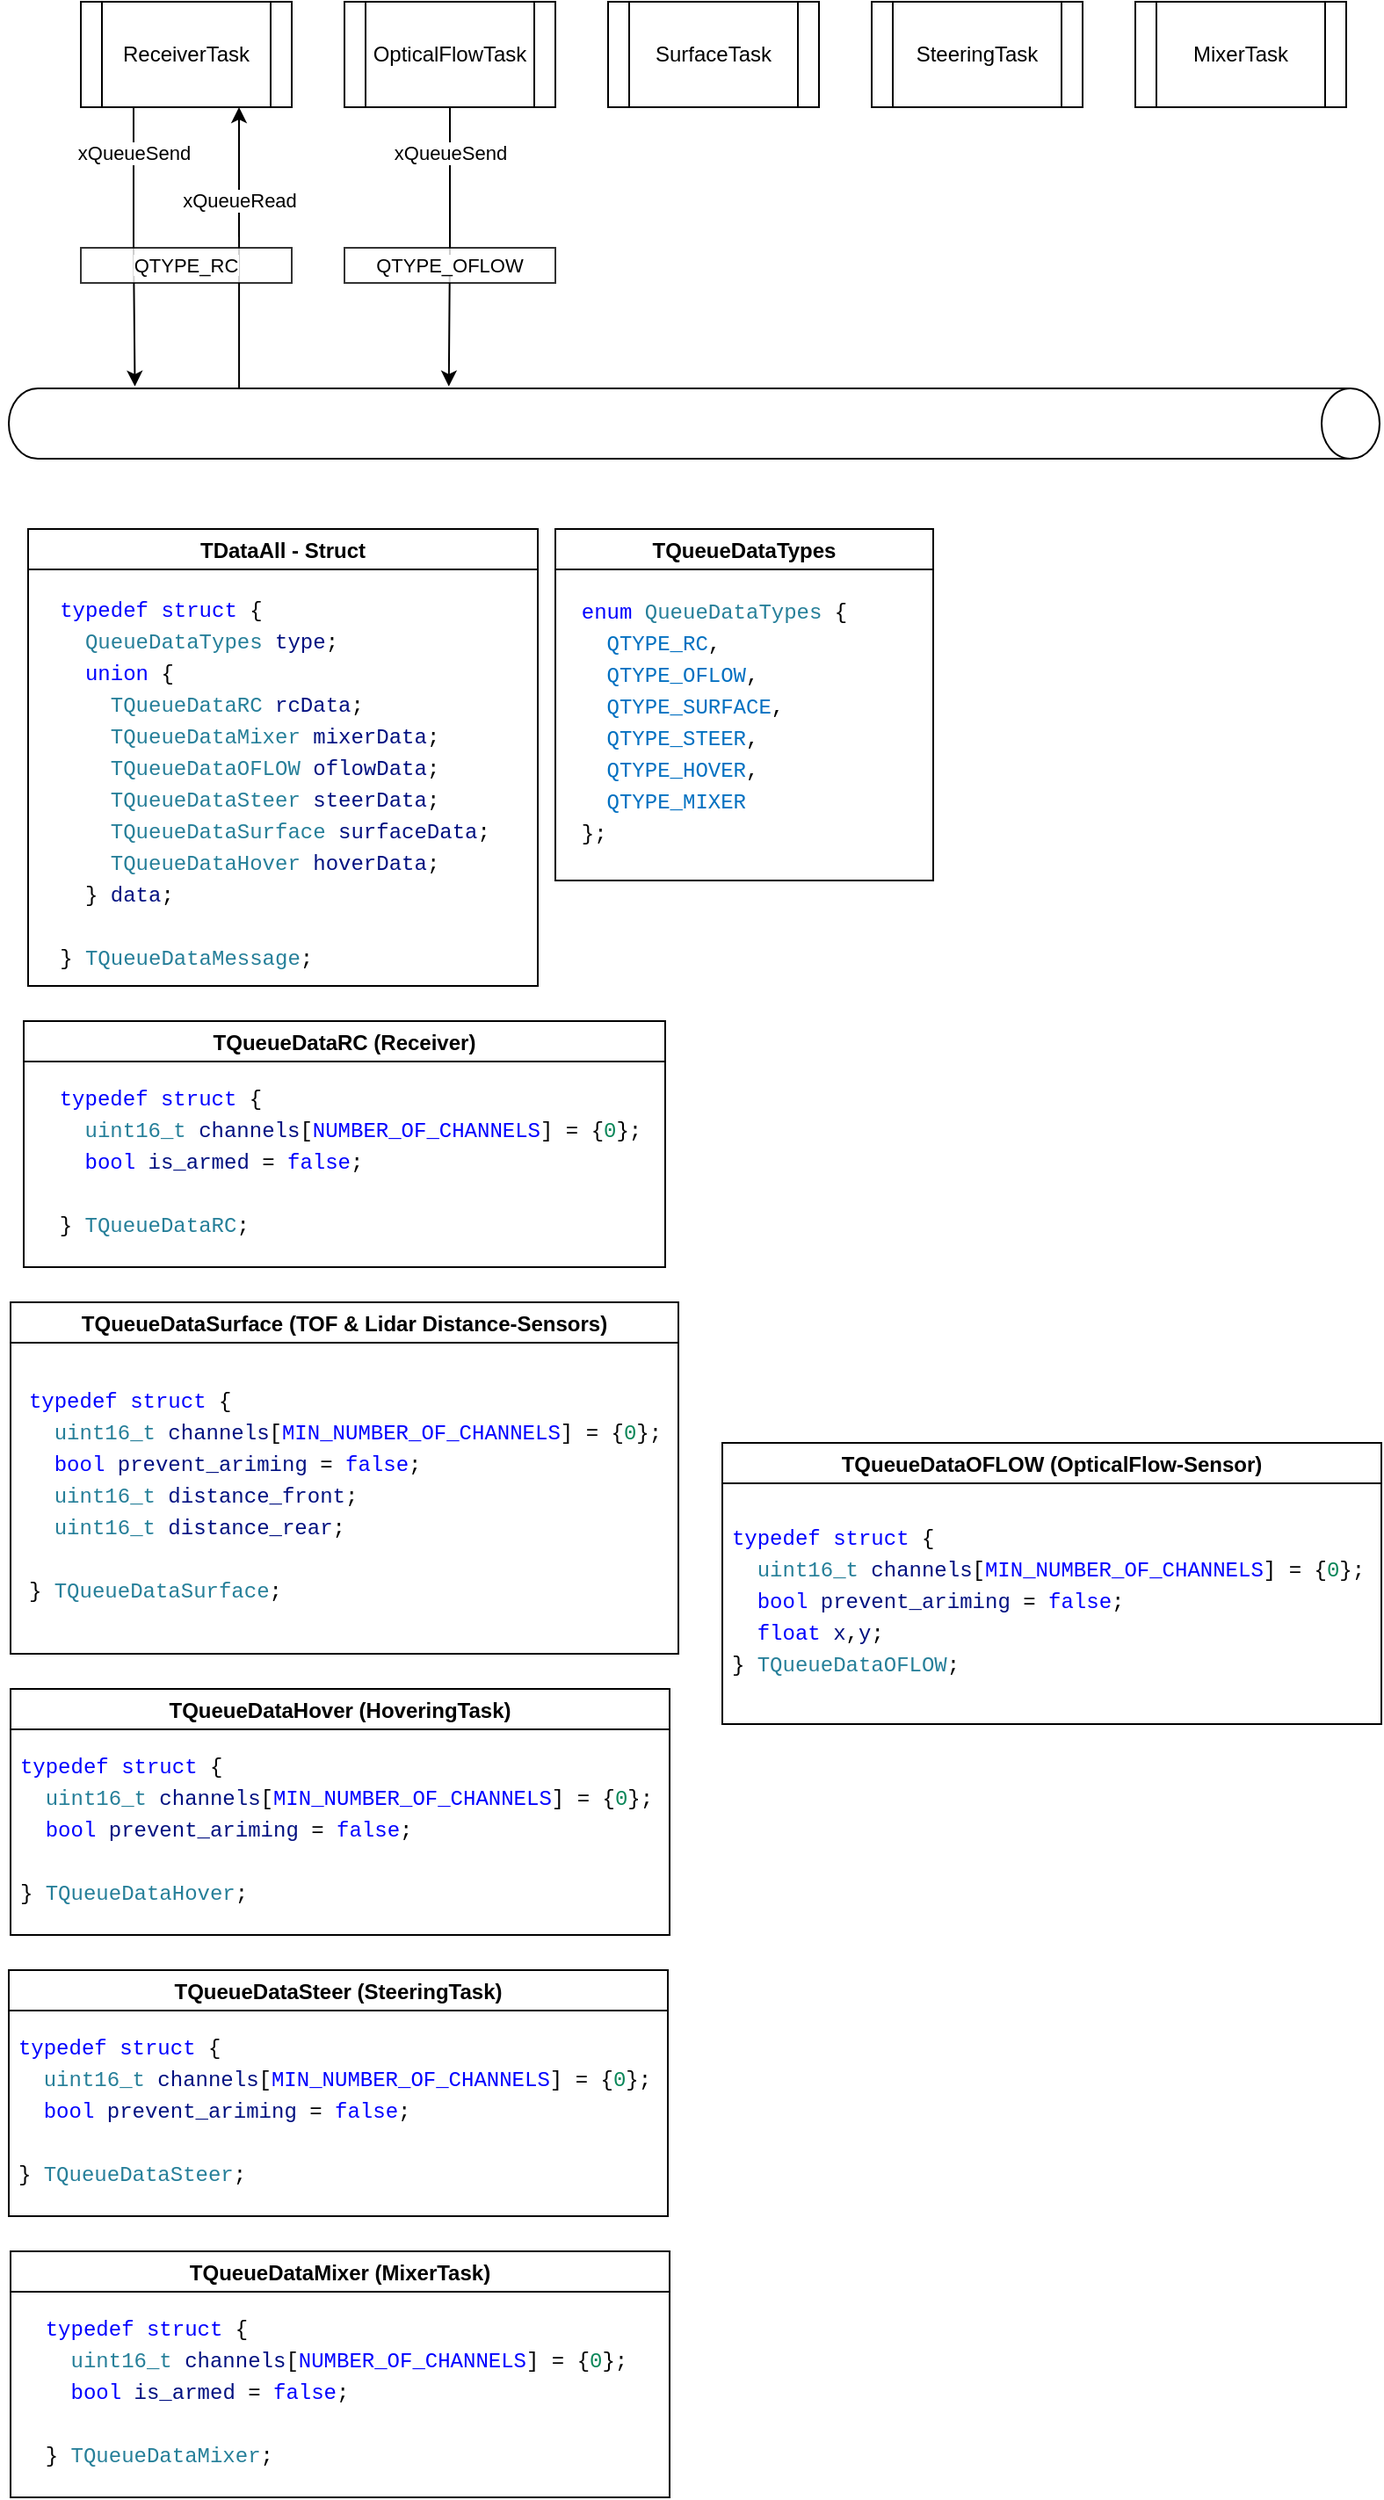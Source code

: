 <mxfile version="24.8.3">
  <diagram name="Seite-1" id="zvm5iTOs9yB3Mbko3f-p">
    <mxGraphModel dx="678" dy="637" grid="1" gridSize="10" guides="1" tooltips="1" connect="1" arrows="1" fold="1" page="1" pageScale="1" pageWidth="827" pageHeight="1169" math="0" shadow="0">
      <root>
        <mxCell id="0" />
        <mxCell id="1" parent="0" />
        <mxCell id="OTX3dIeQN36Ivgr2qcu4-27" style="edgeStyle=orthogonalEdgeStyle;rounded=0;orthogonalLoop=1;jettySize=auto;html=1;exitX=0.25;exitY=1;exitDx=0;exitDy=0;entryX=-0.028;entryY=0.908;entryDx=0;entryDy=0;entryPerimeter=0;" edge="1" parent="1" source="OTX3dIeQN36Ivgr2qcu4-1" target="OTX3dIeQN36Ivgr2qcu4-6">
          <mxGeometry relative="1" as="geometry">
            <mxPoint x="160" y="440" as="targetPoint" />
          </mxGeometry>
        </mxCell>
        <mxCell id="OTX3dIeQN36Ivgr2qcu4-31" value="xQueueSend" style="edgeLabel;html=1;align=center;verticalAlign=middle;resizable=0;points=[];" vertex="1" connectable="0" parent="OTX3dIeQN36Ivgr2qcu4-27">
          <mxGeometry x="-0.682" relative="1" as="geometry">
            <mxPoint as="offset" />
          </mxGeometry>
        </mxCell>
        <mxCell id="OTX3dIeQN36Ivgr2qcu4-1" value="ReceiverTask" style="shape=process;whiteSpace=wrap;html=1;backgroundOutline=1;" vertex="1" parent="1">
          <mxGeometry x="80" y="240" width="120" height="60" as="geometry" />
        </mxCell>
        <mxCell id="OTX3dIeQN36Ivgr2qcu4-2" value="OpticalFlowTask" style="shape=process;whiteSpace=wrap;html=1;backgroundOutline=1;" vertex="1" parent="1">
          <mxGeometry x="230" y="240" width="120" height="60" as="geometry" />
        </mxCell>
        <mxCell id="OTX3dIeQN36Ivgr2qcu4-3" value="SurfaceTask" style="shape=process;whiteSpace=wrap;html=1;backgroundOutline=1;" vertex="1" parent="1">
          <mxGeometry x="380" y="240" width="120" height="60" as="geometry" />
        </mxCell>
        <mxCell id="OTX3dIeQN36Ivgr2qcu4-4" value="SteeringTask" style="shape=process;whiteSpace=wrap;html=1;backgroundOutline=1;" vertex="1" parent="1">
          <mxGeometry x="530" y="240" width="120" height="60" as="geometry" />
        </mxCell>
        <mxCell id="OTX3dIeQN36Ivgr2qcu4-5" value="MixerTask" style="shape=process;whiteSpace=wrap;html=1;backgroundOutline=1;" vertex="1" parent="1">
          <mxGeometry x="680" y="240" width="120" height="60" as="geometry" />
        </mxCell>
        <mxCell id="OTX3dIeQN36Ivgr2qcu4-34" style="edgeStyle=orthogonalEdgeStyle;rounded=0;orthogonalLoop=1;jettySize=auto;html=1;entryX=0.75;entryY=1;entryDx=0;entryDy=0;exitX=0;exitY=0.832;exitDx=0;exitDy=0;exitPerimeter=0;" edge="1" parent="1" source="OTX3dIeQN36Ivgr2qcu4-6" target="OTX3dIeQN36Ivgr2qcu4-1">
          <mxGeometry relative="1" as="geometry" />
        </mxCell>
        <mxCell id="OTX3dIeQN36Ivgr2qcu4-35" value="xQueueRead" style="edgeLabel;html=1;align=center;verticalAlign=middle;resizable=0;points=[];" vertex="1" connectable="0" parent="OTX3dIeQN36Ivgr2qcu4-34">
          <mxGeometry x="0.342" relative="1" as="geometry">
            <mxPoint as="offset" />
          </mxGeometry>
        </mxCell>
        <mxCell id="OTX3dIeQN36Ivgr2qcu4-6" value="" style="shape=cylinder3;whiteSpace=wrap;html=1;boundedLbl=1;backgroundOutline=1;size=16.5;rotation=0;portConstraintRotation=1;noLabel=0;snapToPoint=0;movableLabel=1;autosize=0;resizeWidth=0;resizeHeight=0;linejoin=arcs;direction=south;points=[[0,0,0,0,16.5],[0,0,0,0,203.25],[0,0,0,0,576.75],[0,0.5,0,0,0],[0,1,0,0,-16.5],[0.01,0.63,0,0,0],[0.06,0,0,0,0],[0.06,1,0,0,2],[0.09,0,0,0,0],[0.1,1,0,0,0],[0.145,1,0,0,-4.785],[0.16,0,0,0,0],[0.2,0,0,0,0],[0.2,1,0,0,0],[0.21,0,0,0,-2],[0.3,0,0,0,0],[0.3,1,0,0,0],[0.5,0,0,0,0],[0.6,0,0,0,0],[0.6,1,0,0,0],[0.7,1,0,0,0],[0.75,0,0,0,0],[0.8,0,0,0,0],[0.8,1,0,0,0],[0.855,0,0,0,4.785],[0.855,1,0,0,-4.785],[0.9,0,0,0,0],[0.9,1,0,0,0],[1,0,0,0,16.5],[1,0,0,0,203.25],[1,0,0,0,576.75],[1,0.5,0,0,0],[1,1,0,0,-16.5]];" vertex="1" parent="1">
          <mxGeometry x="39" y="460" width="780" height="40" as="geometry">
            <mxPoint x="7" y="1" as="offset" />
          </mxGeometry>
        </mxCell>
        <mxCell id="OTX3dIeQN36Ivgr2qcu4-10" value="TDataAll - Struct" style="swimlane;" vertex="1" parent="1">
          <mxGeometry x="50" y="540" width="290" height="260" as="geometry" />
        </mxCell>
        <mxCell id="OTX3dIeQN36Ivgr2qcu4-11" value="&lt;div style=&quot;text-align: start; background-color: rgb(255, 255, 255); font-family: Menlo, Monaco, &amp;quot;Courier New&amp;quot;, monospace; line-height: 18px; white-space: pre;&quot;&gt;&lt;div style=&quot;line-height: 18px;&quot;&gt;&lt;div&gt;&lt;span style=&quot;color: rgb(0, 0, 255);&quot;&gt;typedef&lt;/span&gt; &lt;span style=&quot;color: rgb(0, 0, 255);&quot;&gt;struct&lt;/span&gt; {&lt;/div&gt;&lt;div&gt;  &lt;span style=&quot;color: rgb(38, 127, 153);&quot;&gt;QueueDataTypes&lt;/span&gt; &lt;span style=&quot;color: rgb(0, 16, 128);&quot;&gt;type&lt;/span&gt;;&lt;/div&gt;&lt;div&gt;  &lt;span style=&quot;color: rgb(0, 0, 255);&quot;&gt;union&lt;/span&gt; {&lt;/div&gt;&lt;div&gt;    &lt;span style=&quot;color: rgb(38, 127, 153);&quot;&gt;TQueueDataRC&lt;/span&gt; &lt;span style=&quot;color: rgb(0, 16, 128);&quot;&gt;rcData&lt;/span&gt;;&lt;/div&gt;&lt;div&gt;    &lt;span style=&quot;color: rgb(38, 127, 153);&quot;&gt;TQueueDataMixer&lt;/span&gt; &lt;span style=&quot;color: rgb(0, 16, 128);&quot;&gt;mixerData&lt;/span&gt;;&lt;/div&gt;&lt;div&gt;    &lt;span style=&quot;color: rgb(38, 127, 153);&quot;&gt;TQueueDataOFLOW&lt;/span&gt; &lt;span style=&quot;color: rgb(0, 16, 128);&quot;&gt;oflowData&lt;/span&gt;;&lt;/div&gt;&lt;div&gt;    &lt;span style=&quot;color: rgb(38, 127, 153);&quot;&gt;TQueueDataSteer&lt;/span&gt; &lt;span style=&quot;color: rgb(0, 16, 128);&quot;&gt;steerData&lt;/span&gt;;&lt;/div&gt;&lt;div&gt;    &lt;span style=&quot;color: rgb(38, 127, 153);&quot;&gt;TQueueDataSurface&lt;/span&gt; &lt;span style=&quot;color: rgb(0, 16, 128);&quot;&gt;surfaceData&lt;/span&gt;;&lt;/div&gt;&lt;div&gt;    &lt;span style=&quot;color: rgb(38, 127, 153);&quot;&gt;TQueueDataHover&lt;/span&gt; &lt;span style=&quot;color: rgb(0, 16, 128);&quot;&gt;hoverData&lt;/span&gt;;&lt;/div&gt;&lt;div&gt;  } &lt;span style=&quot;color: rgb(0, 16, 128);&quot;&gt;data&lt;/span&gt;;&lt;/div&gt;&lt;br&gt;&lt;div&gt;} &lt;span style=&quot;color: rgb(38, 127, 153);&quot;&gt;TQueueDataMessage&lt;/span&gt;;&lt;/div&gt;&lt;/div&gt;&lt;/div&gt;" style="text;html=1;align=center;verticalAlign=middle;resizable=0;points=[];autosize=1;strokeColor=none;fillColor=none;" vertex="1" parent="OTX3dIeQN36Ivgr2qcu4-10">
          <mxGeometry x="5" y="30" width="270" height="230" as="geometry" />
        </mxCell>
        <mxCell id="OTX3dIeQN36Ivgr2qcu4-12" value="TQueueDataOFLOW (OpticalFlow-Sensor)" style="swimlane;" vertex="1" parent="1">
          <mxGeometry x="445" y="1060" width="375" height="160" as="geometry" />
        </mxCell>
        <mxCell id="OTX3dIeQN36Ivgr2qcu4-13" value="&lt;div style=&quot;text-align: start; background-color: rgb(255, 255, 255); font-family: Menlo, Monaco, &amp;quot;Courier New&amp;quot;, monospace; line-height: 18px; white-space: pre;&quot;&gt;&lt;div style=&quot;line-height: 18px;&quot;&gt;&lt;div&gt;&lt;span style=&quot;color: rgb(0, 0, 255);&quot;&gt;typedef&lt;/span&gt; &lt;span style=&quot;color: rgb(0, 0, 255);&quot;&gt;struct&lt;/span&gt; {&lt;/div&gt;&lt;div&gt;  &lt;span style=&quot;color: rgb(38, 127, 153);&quot;&gt;uint16_t&lt;/span&gt; &lt;span style=&quot;color: rgb(0, 16, 128);&quot;&gt;channels&lt;/span&gt;[&lt;span style=&quot;color: rgb(0, 0, 255);&quot;&gt;MIN_NUMBER_OF_CHANNELS&lt;/span&gt;] = {&lt;span style=&quot;color: rgb(9, 134, 88);&quot;&gt;0&lt;/span&gt;};&lt;/div&gt;&lt;div&gt;  &lt;span style=&quot;color: rgb(0, 0, 255);&quot;&gt;bool&lt;/span&gt; &lt;span style=&quot;color: rgb(0, 16, 128);&quot;&gt;prevent_ariming&lt;/span&gt; = &lt;span style=&quot;color: rgb(0, 0, 255);&quot;&gt;false&lt;/span&gt;;&lt;/div&gt;&lt;div&gt;  &lt;span style=&quot;color: rgb(0, 0, 255);&quot;&gt;float&lt;/span&gt; &lt;span style=&quot;color: rgb(0, 16, 128);&quot;&gt;x&lt;/span&gt;,&lt;span style=&quot;color: rgb(0, 16, 128);&quot;&gt;y&lt;/span&gt;;&lt;/div&gt;&lt;div&gt;} &lt;span style=&quot;color: rgb(38, 127, 153);&quot;&gt;TQueueDataOFLOW&lt;/span&gt;;&lt;/div&gt;&lt;/div&gt;&lt;/div&gt;" style="text;html=1;align=center;verticalAlign=middle;resizable=0;points=[];autosize=1;strokeColor=none;fillColor=none;" vertex="1" parent="OTX3dIeQN36Ivgr2qcu4-12">
          <mxGeometry x="-5" y="40" width="380" height="100" as="geometry" />
        </mxCell>
        <mxCell id="OTX3dIeQN36Ivgr2qcu4-14" value="TQueueDataRC (Receiver)" style="swimlane;" vertex="1" parent="1">
          <mxGeometry x="47.5" y="820" width="365" height="140" as="geometry" />
        </mxCell>
        <mxCell id="OTX3dIeQN36Ivgr2qcu4-15" value="&lt;div style=&quot;text-align: start; background-color: rgb(255, 255, 255); font-family: Menlo, Monaco, &amp;quot;Courier New&amp;quot;, monospace; line-height: 18px; white-space: pre;&quot;&gt;&lt;div&gt;&lt;span style=&quot;color: rgb(0, 0, 255);&quot;&gt;typedef&lt;/span&gt; &lt;span style=&quot;color: rgb(0, 0, 255);&quot;&gt;struct&lt;/span&gt; {&lt;/div&gt;&lt;div&gt;  &lt;span style=&quot;color: rgb(38, 127, 153);&quot;&gt;uint16_t&lt;/span&gt; &lt;span style=&quot;color: rgb(0, 16, 128);&quot;&gt;channels&lt;/span&gt;[&lt;span style=&quot;color: rgb(0, 0, 255);&quot;&gt;NUMBER_OF_CHANNELS&lt;/span&gt;] = {&lt;span style=&quot;color: rgb(9, 134, 88);&quot;&gt;0&lt;/span&gt;};&lt;/div&gt;&lt;div&gt;  &lt;span style=&quot;color: rgb(0, 0, 255);&quot;&gt;bool&lt;/span&gt; &lt;span style=&quot;color: rgb(0, 16, 128);&quot;&gt;is_armed&lt;/span&gt; = &lt;span style=&quot;color: rgb(0, 0, 255);&quot;&gt;false&lt;/span&gt;;&lt;/div&gt;&lt;br&gt;&lt;div&gt;} &lt;span style=&quot;color: rgb(38, 127, 153);&quot;&gt;TQueueDataRC&lt;/span&gt;;&lt;/div&gt;&lt;/div&gt;" style="text;html=1;align=center;verticalAlign=middle;resizable=0;points=[];autosize=1;strokeColor=none;fillColor=none;" vertex="1" parent="OTX3dIeQN36Ivgr2qcu4-14">
          <mxGeometry x="5" y="30" width="360" height="100" as="geometry" />
        </mxCell>
        <mxCell id="OTX3dIeQN36Ivgr2qcu4-16" value="TQueueDataSurface (TOF &amp; Lidar Distance-Sensors)" style="swimlane;" vertex="1" parent="1">
          <mxGeometry x="40" y="980" width="380" height="200" as="geometry" />
        </mxCell>
        <mxCell id="OTX3dIeQN36Ivgr2qcu4-17" value="&lt;div style=&quot;text-align: start; background-color: rgb(255, 255, 255); font-family: Menlo, Monaco, &amp;quot;Courier New&amp;quot;, monospace; line-height: 18px; white-space: pre;&quot;&gt;&lt;div&gt;&lt;span style=&quot;color: rgb(0, 0, 255);&quot;&gt;typedef&lt;/span&gt; &lt;span style=&quot;color: rgb(0, 0, 255);&quot;&gt;struct&lt;/span&gt; {&lt;/div&gt;&lt;div&gt;  &lt;span style=&quot;color: rgb(38, 127, 153);&quot;&gt;uint16_t&lt;/span&gt; &lt;span style=&quot;color: rgb(0, 16, 128);&quot;&gt;channels&lt;/span&gt;[&lt;span style=&quot;color: rgb(0, 0, 255);&quot;&gt;MIN_NUMBER_OF_CHANNELS&lt;/span&gt;] = {&lt;span style=&quot;color: rgb(9, 134, 88);&quot;&gt;0&lt;/span&gt;};&lt;/div&gt;&lt;div&gt;  &lt;span style=&quot;color: rgb(0, 0, 255);&quot;&gt;bool&lt;/span&gt; &lt;span style=&quot;color: rgb(0, 16, 128);&quot;&gt;prevent_ariming&lt;/span&gt; = &lt;span style=&quot;color: rgb(0, 0, 255);&quot;&gt;false&lt;/span&gt;;&lt;/div&gt;&lt;div&gt;  &lt;span style=&quot;color: rgb(38, 127, 153);&quot;&gt;uint16_t&lt;/span&gt; &lt;span style=&quot;color: rgb(0, 16, 128);&quot;&gt;distance_front&lt;/span&gt;;&lt;/div&gt;&lt;div&gt;  &lt;span style=&quot;color: rgb(38, 127, 153);&quot;&gt;uint16_t&lt;/span&gt; &lt;span style=&quot;color: rgb(0, 16, 128);&quot;&gt;distance_rear&lt;/span&gt;;&lt;/div&gt;&lt;br&gt;&lt;div&gt;} &lt;span style=&quot;color: rgb(38, 127, 153);&quot;&gt;TQueueDataSurface&lt;/span&gt;;&lt;/div&gt;&lt;/div&gt;" style="text;html=1;align=center;verticalAlign=middle;resizable=0;points=[];autosize=1;strokeColor=none;fillColor=none;" vertex="1" parent="OTX3dIeQN36Ivgr2qcu4-16">
          <mxGeometry y="40" width="380" height="140" as="geometry" />
        </mxCell>
        <mxCell id="OTX3dIeQN36Ivgr2qcu4-18" value="TQueueDataHover (HoveringTask)" style="swimlane;" vertex="1" parent="1">
          <mxGeometry x="40" y="1200" width="375" height="140" as="geometry" />
        </mxCell>
        <mxCell id="OTX3dIeQN36Ivgr2qcu4-19" value="&lt;div style=&quot;text-align: start; background-color: rgb(255, 255, 255); font-family: Menlo, Monaco, &amp;quot;Courier New&amp;quot;, monospace; line-height: 18px; white-space: pre;&quot;&gt;&lt;div style=&quot;line-height: 18px;&quot;&gt;&lt;div&gt;&lt;span style=&quot;color: rgb(0, 0, 255);&quot;&gt;typedef&lt;/span&gt; &lt;span style=&quot;color: rgb(0, 0, 255);&quot;&gt;struct&lt;/span&gt; {&lt;/div&gt;&lt;div&gt;  &lt;span style=&quot;color: rgb(38, 127, 153);&quot;&gt;uint16_t&lt;/span&gt; &lt;span style=&quot;color: rgb(0, 16, 128);&quot;&gt;channels&lt;/span&gt;[&lt;span style=&quot;color: rgb(0, 0, 255);&quot;&gt;MIN_NUMBER_OF_CHANNELS&lt;/span&gt;] = {&lt;span style=&quot;color: rgb(9, 134, 88);&quot;&gt;0&lt;/span&gt;};&lt;/div&gt;&lt;div&gt;  &lt;span style=&quot;color: rgb(0, 0, 255);&quot;&gt;bool&lt;/span&gt; &lt;span style=&quot;color: rgb(0, 16, 128);&quot;&gt;prevent_ariming&lt;/span&gt; = &lt;span style=&quot;color: rgb(0, 0, 255);&quot;&gt;false&lt;/span&gt;;&lt;/div&gt;&lt;br&gt;&lt;div&gt;} &lt;span style=&quot;color: rgb(38, 127, 153);&quot;&gt;TQueueDataHover&lt;/span&gt;;&lt;/div&gt;&lt;/div&gt;&lt;/div&gt;" style="text;html=1;align=center;verticalAlign=middle;resizable=0;points=[];autosize=1;strokeColor=none;fillColor=none;" vertex="1" parent="OTX3dIeQN36Ivgr2qcu4-18">
          <mxGeometry x="-5" y="30" width="380" height="100" as="geometry" />
        </mxCell>
        <mxCell id="OTX3dIeQN36Ivgr2qcu4-20" value="TQueueDataSteer (SteeringTask)" style="swimlane;" vertex="1" parent="1">
          <mxGeometry x="39" y="1360" width="375" height="140" as="geometry" />
        </mxCell>
        <mxCell id="OTX3dIeQN36Ivgr2qcu4-21" value="&lt;div style=&quot;text-align: start; background-color: rgb(255, 255, 255); font-family: Menlo, Monaco, &amp;quot;Courier New&amp;quot;, monospace; line-height: 18px; white-space: pre;&quot;&gt;&lt;div style=&quot;line-height: 18px;&quot;&gt;&lt;div style=&quot;line-height: 18px;&quot;&gt;&lt;div&gt;&lt;span style=&quot;color: rgb(0, 0, 255);&quot;&gt;typedef&lt;/span&gt; &lt;span style=&quot;color: rgb(0, 0, 255);&quot;&gt;struct&lt;/span&gt; {&lt;/div&gt;&lt;div&gt;  &lt;span style=&quot;color: rgb(38, 127, 153);&quot;&gt;uint16_t&lt;/span&gt; &lt;span style=&quot;color: rgb(0, 16, 128);&quot;&gt;channels&lt;/span&gt;[&lt;span style=&quot;color: rgb(0, 0, 255);&quot;&gt;MIN_NUMBER_OF_CHANNELS&lt;/span&gt;] = {&lt;span style=&quot;color: rgb(9, 134, 88);&quot;&gt;0&lt;/span&gt;};&lt;/div&gt;&lt;div&gt;  &lt;span style=&quot;color: rgb(0, 0, 255);&quot;&gt;bool&lt;/span&gt; &lt;span style=&quot;color: rgb(0, 16, 128);&quot;&gt;prevent_ariming&lt;/span&gt; = &lt;span style=&quot;color: rgb(0, 0, 255);&quot;&gt;false&lt;/span&gt;;&lt;/div&gt;&lt;br&gt;&lt;div&gt;} &lt;span style=&quot;color: rgb(38, 127, 153);&quot;&gt;TQueueDataSteer&lt;/span&gt;;&lt;/div&gt;&lt;/div&gt;&lt;/div&gt;&lt;/div&gt;" style="text;html=1;align=center;verticalAlign=middle;resizable=0;points=[];autosize=1;strokeColor=none;fillColor=none;" vertex="1" parent="OTX3dIeQN36Ivgr2qcu4-20">
          <mxGeometry x="-5" y="30" width="380" height="100" as="geometry" />
        </mxCell>
        <mxCell id="OTX3dIeQN36Ivgr2qcu4-22" value="TQueueDataMixer (MixerTask)" style="swimlane;" vertex="1" parent="1">
          <mxGeometry x="40" y="1520" width="375" height="140" as="geometry" />
        </mxCell>
        <mxCell id="OTX3dIeQN36Ivgr2qcu4-23" value="&lt;div style=&quot;text-align: start; background-color: rgb(255, 255, 255); font-family: Menlo, Monaco, &amp;quot;Courier New&amp;quot;, monospace; line-height: 18px; white-space: pre;&quot;&gt;&lt;div style=&quot;line-height: 18px;&quot;&gt;&lt;div style=&quot;line-height: 18px;&quot;&gt;&lt;div style=&quot;line-height: 18px;&quot;&gt;&lt;div&gt;&lt;span style=&quot;color: rgb(0, 0, 255);&quot;&gt;typedef&lt;/span&gt; &lt;span style=&quot;color: rgb(0, 0, 255);&quot;&gt;struct&lt;/span&gt; {&lt;/div&gt;&lt;div&gt;  &lt;span style=&quot;color: rgb(38, 127, 153);&quot;&gt;uint16_t&lt;/span&gt; &lt;span style=&quot;color: rgb(0, 16, 128);&quot;&gt;channels&lt;/span&gt;[&lt;span style=&quot;color: rgb(0, 0, 255);&quot;&gt;NUMBER_OF_CHANNELS&lt;/span&gt;] = {&lt;span style=&quot;color: rgb(9, 134, 88);&quot;&gt;0&lt;/span&gt;};&lt;/div&gt;&lt;div&gt;  &lt;span style=&quot;color: rgb(0, 0, 255);&quot;&gt;bool&lt;/span&gt; &lt;span style=&quot;color: rgb(0, 16, 128);&quot;&gt;is_armed&lt;/span&gt; = &lt;span style=&quot;color: rgb(0, 0, 255);&quot;&gt;false&lt;/span&gt;;&lt;/div&gt;&lt;br&gt;&lt;div&gt;} &lt;span style=&quot;color: rgb(38, 127, 153);&quot;&gt;TQueueDataMixer&lt;/span&gt;;&lt;/div&gt;&lt;/div&gt;&lt;/div&gt;&lt;/div&gt;&lt;/div&gt;" style="text;html=1;align=center;verticalAlign=middle;resizable=0;points=[];autosize=1;strokeColor=none;fillColor=none;" vertex="1" parent="OTX3dIeQN36Ivgr2qcu4-22">
          <mxGeometry x="5" y="30" width="360" height="100" as="geometry" />
        </mxCell>
        <mxCell id="OTX3dIeQN36Ivgr2qcu4-24" value="TQueueDataTypes" style="swimlane;" vertex="1" parent="1">
          <mxGeometry x="350" y="540" width="215" height="200" as="geometry" />
        </mxCell>
        <mxCell id="OTX3dIeQN36Ivgr2qcu4-25" value="&lt;div style=&quot;text-align: start; background-color: rgb(255, 255, 255); font-family: Menlo, Monaco, &amp;quot;Courier New&amp;quot;, monospace; line-height: 18px; white-space: pre;&quot;&gt;&lt;div style=&quot;line-height: 18px;&quot;&gt;&lt;div style=&quot;line-height: 18px;&quot;&gt;&lt;div&gt;&lt;span style=&quot;color: rgb(0, 0, 255);&quot;&gt;enum&lt;/span&gt; &lt;span style=&quot;color: rgb(38, 127, 153);&quot;&gt;QueueDataTypes&lt;/span&gt; {&lt;/div&gt;&lt;div&gt;  &lt;span style=&quot;color: rgb(0, 112, 193);&quot;&gt;QTYPE_RC&lt;/span&gt;,&lt;/div&gt;&lt;div&gt;  &lt;span style=&quot;color: rgb(0, 112, 193);&quot;&gt;QTYPE_OFLOW&lt;/span&gt;,&lt;/div&gt;&lt;div&gt;  &lt;span style=&quot;color: rgb(0, 112, 193);&quot;&gt;QTYPE_SURFACE&lt;/span&gt;,&lt;/div&gt;&lt;div&gt;  &lt;span style=&quot;color: rgb(0, 112, 193);&quot;&gt;QTYPE_STEER&lt;/span&gt;,&lt;/div&gt;&lt;div&gt;  &lt;span style=&quot;color: rgb(0, 112, 193);&quot;&gt;QTYPE_HOVER&lt;/span&gt;,&lt;/div&gt;&lt;div&gt;  &lt;span style=&quot;color: rgb(0, 112, 193);&quot;&gt;QTYPE_MIXER&lt;/span&gt;&lt;/div&gt;&lt;div&gt;};&lt;/div&gt;&lt;/div&gt;&lt;/div&gt;&lt;/div&gt;" style="text;html=1;align=center;verticalAlign=middle;resizable=0;points=[];autosize=1;strokeColor=none;fillColor=none;" vertex="1" parent="OTX3dIeQN36Ivgr2qcu4-24">
          <mxGeometry y="30" width="180" height="160" as="geometry" />
        </mxCell>
        <UserObject label="&lt;span style=&quot;font-size: 11px; white-space: nowrap; background-color: rgb(255, 255, 255);&quot;&gt;QTYPE_RC&lt;/span&gt;" placeholders="1" name="Variable" id="OTX3dIeQN36Ivgr2qcu4-36">
          <mxCell style="text;html=1;strokeColor=default;fillColor=default;align=center;verticalAlign=middle;whiteSpace=wrap;overflow=hidden;opacity=80;strokeWidth=1;" vertex="1" parent="1">
            <mxGeometry x="80" y="380" width="120" height="20" as="geometry" />
          </mxCell>
        </UserObject>
        <mxCell id="OTX3dIeQN36Ivgr2qcu4-40" value="" style="edgeStyle=orthogonalEdgeStyle;rounded=0;orthogonalLoop=1;jettySize=auto;html=1;exitX=0.5;exitY=1;exitDx=0;exitDy=0;entryX=-0.028;entryY=0.679;entryDx=0;entryDy=0;entryPerimeter=0;" edge="1" parent="1" source="OTX3dIeQN36Ivgr2qcu4-2" target="OTX3dIeQN36Ivgr2qcu4-6">
          <mxGeometry relative="1" as="geometry">
            <mxPoint x="290" y="300" as="sourcePoint" />
            <mxPoint x="289" y="463" as="targetPoint" />
          </mxGeometry>
        </mxCell>
        <mxCell id="OTX3dIeQN36Ivgr2qcu4-41" value="xQueueSend" style="edgeLabel;html=1;align=center;verticalAlign=middle;resizable=0;points=[];" vertex="1" connectable="0" parent="OTX3dIeQN36Ivgr2qcu4-40">
          <mxGeometry x="-0.682" relative="1" as="geometry">
            <mxPoint as="offset" />
          </mxGeometry>
        </mxCell>
        <UserObject label="&lt;span style=&quot;font-size: 11px; white-space: nowrap; background-color: rgb(255, 255, 255);&quot;&gt;QTYPE_OFLOW&lt;/span&gt;" placeholders="1" name="Variable" id="OTX3dIeQN36Ivgr2qcu4-39">
          <mxCell style="text;html=1;strokeColor=default;fillColor=default;align=center;verticalAlign=middle;whiteSpace=wrap;overflow=hidden;opacity=80;strokeWidth=1;" vertex="1" parent="1">
            <mxGeometry x="230" y="380" width="120" height="20" as="geometry" />
          </mxCell>
        </UserObject>
      </root>
    </mxGraphModel>
  </diagram>
</mxfile>
